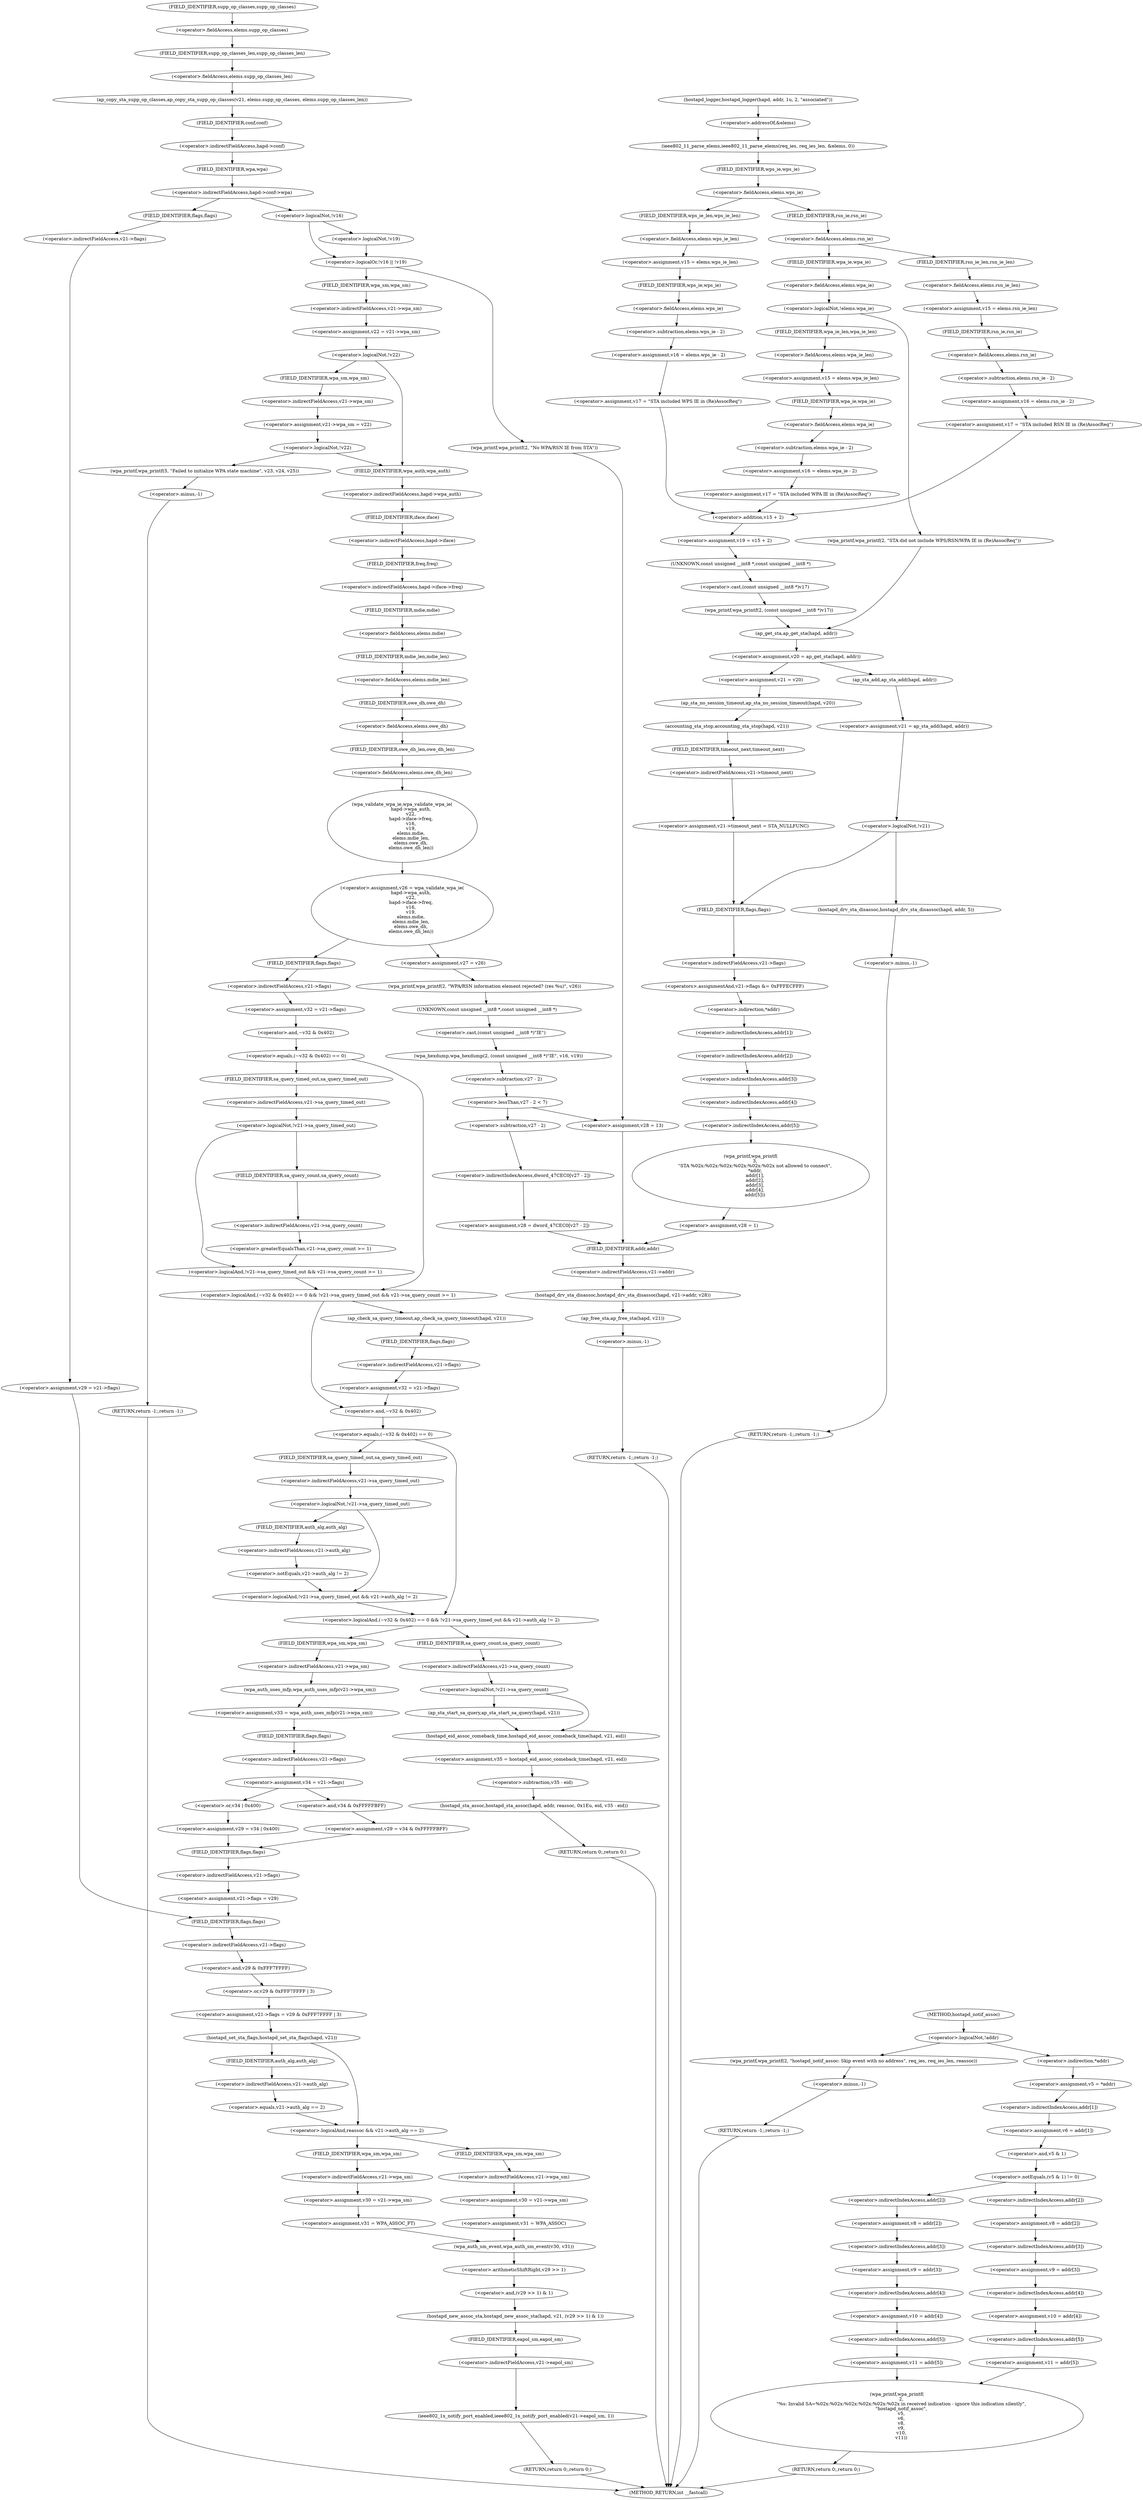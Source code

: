 digraph hostapd_notif_assoc {  
"1000165" [label = "(<operator>.logicalNot,!addr)" ]
"1000168" [label = "(wpa_printf,wpa_printf(2, \"hostapd_notif_assoc: Skip event with no address\", req_ies, req_ies_len, reassoc))" ]
"1000174" [label = "(RETURN,return -1;,return -1;)" ]
"1000175" [label = "(<operator>.minus,-1)" ]
"1000177" [label = "(<operator>.assignment,v5 = *addr)" ]
"1000179" [label = "(<operator>.indirection,*addr)" ]
"1000181" [label = "(<operator>.assignment,v6 = addr[1])" ]
"1000183" [label = "(<operator>.indirectIndexAccess,addr[1])" ]
"1000187" [label = "(<operator>.notEquals,(v5 & 1) != 0)" ]
"1000188" [label = "(<operator>.and,v5 & 1)" ]
"1000193" [label = "(<operator>.assignment,v8 = addr[2])" ]
"1000195" [label = "(<operator>.indirectIndexAccess,addr[2])" ]
"1000198" [label = "(<operator>.assignment,v9 = addr[3])" ]
"1000200" [label = "(<operator>.indirectIndexAccess,addr[3])" ]
"1000203" [label = "(<operator>.assignment,v10 = addr[4])" ]
"1000205" [label = "(<operator>.indirectIndexAccess,addr[4])" ]
"1000208" [label = "(<operator>.assignment,v11 = addr[5])" ]
"1000210" [label = "(<operator>.indirectIndexAccess,addr[5])" ]
"1000214" [label = "(wpa_printf,wpa_printf(\n      2,\n      \"%s: Invalid SA=%02x:%02x:%02x:%02x:%02x:%02x in received indication - ignore this indication silently\",\n      \"hostapd_notif_assoc\",\n      v5,\n      v6,\n      v8,\n      v9,\n      v10,\n      v11))" ]
"1000224" [label = "(RETURN,return 0;,return 0;)" ]
"1000226" [label = "(<operator>.assignment,v8 = addr[2])" ]
"1000228" [label = "(<operator>.indirectIndexAccess,addr[2])" ]
"1000231" [label = "(<operator>.assignment,v9 = addr[3])" ]
"1000233" [label = "(<operator>.indirectIndexAccess,addr[3])" ]
"1000236" [label = "(<operator>.assignment,v10 = addr[4])" ]
"1000238" [label = "(<operator>.indirectIndexAccess,addr[4])" ]
"1000241" [label = "(<operator>.assignment,v11 = addr[5])" ]
"1000243" [label = "(<operator>.indirectIndexAccess,addr[5])" ]
"1000247" [label = "(hostapd_logger,hostapd_logger(hapd, addr, 1u, 2, \"associated\"))" ]
"1000253" [label = "(ieee802_11_parse_elems,ieee802_11_parse_elems(req_ies, req_ies_len, &elems, 0))" ]
"1000256" [label = "(<operator>.addressOf,&elems)" ]
"1000260" [label = "(<operator>.fieldAccess,elems.wps_ie)" ]
"1000262" [label = "(FIELD_IDENTIFIER,wps_ie,wps_ie)" ]
"1000264" [label = "(<operator>.assignment,v15 = elems.wps_ie_len)" ]
"1000266" [label = "(<operator>.fieldAccess,elems.wps_ie_len)" ]
"1000268" [label = "(FIELD_IDENTIFIER,wps_ie_len,wps_ie_len)" ]
"1000269" [label = "(<operator>.assignment,v16 = elems.wps_ie - 2)" ]
"1000271" [label = "(<operator>.subtraction,elems.wps_ie - 2)" ]
"1000272" [label = "(<operator>.fieldAccess,elems.wps_ie)" ]
"1000274" [label = "(FIELD_IDENTIFIER,wps_ie,wps_ie)" ]
"1000276" [label = "(<operator>.assignment,v17 = \"STA included WPS IE in (Re)AssocReq\")" ]
"1000281" [label = "(<operator>.fieldAccess,elems.rsn_ie)" ]
"1000283" [label = "(FIELD_IDENTIFIER,rsn_ie,rsn_ie)" ]
"1000285" [label = "(<operator>.assignment,v15 = elems.rsn_ie_len)" ]
"1000287" [label = "(<operator>.fieldAccess,elems.rsn_ie_len)" ]
"1000289" [label = "(FIELD_IDENTIFIER,rsn_ie_len,rsn_ie_len)" ]
"1000290" [label = "(<operator>.assignment,v16 = elems.rsn_ie - 2)" ]
"1000292" [label = "(<operator>.subtraction,elems.rsn_ie - 2)" ]
"1000293" [label = "(<operator>.fieldAccess,elems.rsn_ie)" ]
"1000295" [label = "(FIELD_IDENTIFIER,rsn_ie,rsn_ie)" ]
"1000297" [label = "(<operator>.assignment,v17 = \"STA included RSN IE in (Re)AssocReq\")" ]
"1000303" [label = "(<operator>.logicalNot,!elems.wpa_ie)" ]
"1000304" [label = "(<operator>.fieldAccess,elems.wpa_ie)" ]
"1000306" [label = "(FIELD_IDENTIFIER,wpa_ie,wpa_ie)" ]
"1000308" [label = "(wpa_printf,wpa_printf(2, \"STA did not include WPS/RSN/WPA IE in (Re)AssocReq\"))" ]
"1000314" [label = "(<operator>.assignment,v15 = elems.wpa_ie_len)" ]
"1000316" [label = "(<operator>.fieldAccess,elems.wpa_ie_len)" ]
"1000318" [label = "(FIELD_IDENTIFIER,wpa_ie_len,wpa_ie_len)" ]
"1000319" [label = "(<operator>.assignment,v16 = elems.wpa_ie - 2)" ]
"1000321" [label = "(<operator>.subtraction,elems.wpa_ie - 2)" ]
"1000322" [label = "(<operator>.fieldAccess,elems.wpa_ie)" ]
"1000324" [label = "(FIELD_IDENTIFIER,wpa_ie,wpa_ie)" ]
"1000326" [label = "(<operator>.assignment,v17 = \"STA included WPA IE in (Re)AssocReq\")" ]
"1000329" [label = "(<operator>.assignment,v19 = v15 + 2)" ]
"1000331" [label = "(<operator>.addition,v15 + 2)" ]
"1000334" [label = "(wpa_printf,wpa_printf(2, (const unsigned __int8 *)v17))" ]
"1000336" [label = "(<operator>.cast,(const unsigned __int8 *)v17)" ]
"1000337" [label = "(UNKNOWN,const unsigned __int8 *,const unsigned __int8 *)" ]
"1000340" [label = "(<operator>.assignment,v20 = ap_get_sta(hapd, addr))" ]
"1000342" [label = "(ap_get_sta,ap_get_sta(hapd, addr))" ]
"1000348" [label = "(<operator>.assignment,v21 = v20)" ]
"1000351" [label = "(ap_sta_no_session_timeout,ap_sta_no_session_timeout(hapd, v20))" ]
"1000354" [label = "(accounting_sta_stop,accounting_sta_stop(hapd, v21))" ]
"1000357" [label = "(<operator>.assignment,v21->timeout_next = STA_NULLFUNC)" ]
"1000358" [label = "(<operator>.indirectFieldAccess,v21->timeout_next)" ]
"1000360" [label = "(FIELD_IDENTIFIER,timeout_next,timeout_next)" ]
"1000364" [label = "(<operator>.assignment,v21 = ap_sta_add(hapd, addr))" ]
"1000366" [label = "(ap_sta_add,ap_sta_add(hapd, addr))" ]
"1000370" [label = "(<operator>.logicalNot,!v21)" ]
"1000373" [label = "(hostapd_drv_sta_disassoc,hostapd_drv_sta_disassoc(hapd, addr, 5))" ]
"1000377" [label = "(RETURN,return -1;,return -1;)" ]
"1000378" [label = "(<operator>.minus,-1)" ]
"1000380" [label = "(<operators>.assignmentAnd,v21->flags &= 0xFFFECFFF)" ]
"1000381" [label = "(<operator>.indirectFieldAccess,v21->flags)" ]
"1000383" [label = "(FIELD_IDENTIFIER,flags,flags)" ]
"1000386" [label = "(wpa_printf,wpa_printf(\n      3,\n      \"STA %02x:%02x:%02x:%02x:%02x:%02x not allowed to connect\",\n      *addr,\n      addr[1],\n      addr[2],\n      addr[3],\n      addr[4],\n      addr[5]))" ]
"1000389" [label = "(<operator>.indirection,*addr)" ]
"1000391" [label = "(<operator>.indirectIndexAccess,addr[1])" ]
"1000394" [label = "(<operator>.indirectIndexAccess,addr[2])" ]
"1000397" [label = "(<operator>.indirectIndexAccess,addr[3])" ]
"1000400" [label = "(<operator>.indirectIndexAccess,addr[4])" ]
"1000403" [label = "(<operator>.indirectIndexAccess,addr[5])" ]
"1000406" [label = "(<operator>.assignment,v28 = 1)" ]
"1000410" [label = "(ap_copy_sta_supp_op_classes,ap_copy_sta_supp_op_classes(v21, elems.supp_op_classes, elems.supp_op_classes_len))" ]
"1000412" [label = "(<operator>.fieldAccess,elems.supp_op_classes)" ]
"1000414" [label = "(FIELD_IDENTIFIER,supp_op_classes,supp_op_classes)" ]
"1000415" [label = "(<operator>.fieldAccess,elems.supp_op_classes_len)" ]
"1000417" [label = "(FIELD_IDENTIFIER,supp_op_classes_len,supp_op_classes_len)" ]
"1000419" [label = "(<operator>.indirectFieldAccess,hapd->conf->wpa)" ]
"1000420" [label = "(<operator>.indirectFieldAccess,hapd->conf)" ]
"1000422" [label = "(FIELD_IDENTIFIER,conf,conf)" ]
"1000423" [label = "(FIELD_IDENTIFIER,wpa,wpa)" ]
"1000426" [label = "(<operator>.logicalOr,!v16 || !v19)" ]
"1000427" [label = "(<operator>.logicalNot,!v16)" ]
"1000429" [label = "(<operator>.logicalNot,!v19)" ]
"1000432" [label = "(wpa_printf,wpa_printf(2, \"No WPA/RSN IE from STA\"))" ]
"1000436" [label = "(<operator>.assignment,v22 = v21->wpa_sm)" ]
"1000438" [label = "(<operator>.indirectFieldAccess,v21->wpa_sm)" ]
"1000440" [label = "(FIELD_IDENTIFIER,wpa_sm,wpa_sm)" ]
"1000442" [label = "(<operator>.logicalNot,!v22)" ]
"1000445" [label = "(<operator>.assignment,v21->wpa_sm = v22)" ]
"1000446" [label = "(<operator>.indirectFieldAccess,v21->wpa_sm)" ]
"1000448" [label = "(FIELD_IDENTIFIER,wpa_sm,wpa_sm)" ]
"1000451" [label = "(<operator>.logicalNot,!v22)" ]
"1000454" [label = "(wpa_printf,wpa_printf(5, \"Failed to initialize WPA state machine\", v23, v24, v25))" ]
"1000460" [label = "(RETURN,return -1;,return -1;)" ]
"1000461" [label = "(<operator>.minus,-1)" ]
"1000463" [label = "(<operator>.assignment,v26 = wpa_validate_wpa_ie(\n            hapd->wpa_auth,\n            v22,\n            hapd->iface->freq,\n            v16,\n            v19,\n            elems.mdie,\n            elems.mdie_len,\n            elems.owe_dh,\n            elems.owe_dh_len))" ]
"1000465" [label = "(wpa_validate_wpa_ie,wpa_validate_wpa_ie(\n            hapd->wpa_auth,\n            v22,\n            hapd->iface->freq,\n            v16,\n            v19,\n            elems.mdie,\n            elems.mdie_len,\n            elems.owe_dh,\n            elems.owe_dh_len))" ]
"1000466" [label = "(<operator>.indirectFieldAccess,hapd->wpa_auth)" ]
"1000468" [label = "(FIELD_IDENTIFIER,wpa_auth,wpa_auth)" ]
"1000470" [label = "(<operator>.indirectFieldAccess,hapd->iface->freq)" ]
"1000471" [label = "(<operator>.indirectFieldAccess,hapd->iface)" ]
"1000473" [label = "(FIELD_IDENTIFIER,iface,iface)" ]
"1000474" [label = "(FIELD_IDENTIFIER,freq,freq)" ]
"1000477" [label = "(<operator>.fieldAccess,elems.mdie)" ]
"1000479" [label = "(FIELD_IDENTIFIER,mdie,mdie)" ]
"1000480" [label = "(<operator>.fieldAccess,elems.mdie_len)" ]
"1000482" [label = "(FIELD_IDENTIFIER,mdie_len,mdie_len)" ]
"1000483" [label = "(<operator>.fieldAccess,elems.owe_dh)" ]
"1000485" [label = "(FIELD_IDENTIFIER,owe_dh,owe_dh)" ]
"1000486" [label = "(<operator>.fieldAccess,elems.owe_dh_len)" ]
"1000488" [label = "(FIELD_IDENTIFIER,owe_dh_len,owe_dh_len)" ]
"1000492" [label = "(<operator>.assignment,v27 = v26)" ]
"1000495" [label = "(wpa_printf,wpa_printf(2, \"WPA/RSN information element rejected? (res %u)\", v26))" ]
"1000499" [label = "(wpa_hexdump,wpa_hexdump(2, (const unsigned __int8 *)\"IE\", v16, v19))" ]
"1000501" [label = "(<operator>.cast,(const unsigned __int8 *)\"IE\")" ]
"1000502" [label = "(UNKNOWN,const unsigned __int8 *,const unsigned __int8 *)" ]
"1000507" [label = "(<operator>.lessThan,v27 - 2 < 7)" ]
"1000508" [label = "(<operator>.subtraction,v27 - 2)" ]
"1000513" [label = "(<operator>.assignment,v28 = dword_47CEC0[v27 - 2])" ]
"1000515" [label = "(<operator>.indirectIndexAccess,dword_47CEC0[v27 - 2])" ]
"1000517" [label = "(<operator>.subtraction,v27 - 2)" ]
"1000521" [label = "(hostapd_drv_sta_disassoc,hostapd_drv_sta_disassoc(hapd, v21->addr, v28))" ]
"1000523" [label = "(<operator>.indirectFieldAccess,v21->addr)" ]
"1000525" [label = "(FIELD_IDENTIFIER,addr,addr)" ]
"1000527" [label = "(ap_free_sta,ap_free_sta(hapd, v21))" ]
"1000530" [label = "(RETURN,return -1;,return -1;)" ]
"1000531" [label = "(<operator>.minus,-1)" ]
"1000534" [label = "(<operator>.assignment,v28 = 13)" ]
"1000538" [label = "(<operator>.assignment,v32 = v21->flags)" ]
"1000540" [label = "(<operator>.indirectFieldAccess,v21->flags)" ]
"1000542" [label = "(FIELD_IDENTIFIER,flags,flags)" ]
"1000544" [label = "(<operator>.logicalAnd,(~v32 & 0x402) == 0 && !v21->sa_query_timed_out && v21->sa_query_count >= 1)" ]
"1000545" [label = "(<operator>.equals,(~v32 & 0x402) == 0)" ]
"1000546" [label = "(<operator>.and,~v32 & 0x402)" ]
"1000550" [label = "(<operator>.logicalAnd,!v21->sa_query_timed_out && v21->sa_query_count >= 1)" ]
"1000551" [label = "(<operator>.logicalNot,!v21->sa_query_timed_out)" ]
"1000552" [label = "(<operator>.indirectFieldAccess,v21->sa_query_timed_out)" ]
"1000554" [label = "(FIELD_IDENTIFIER,sa_query_timed_out,sa_query_timed_out)" ]
"1000555" [label = "(<operator>.greaterEqualsThan,v21->sa_query_count >= 1)" ]
"1000556" [label = "(<operator>.indirectFieldAccess,v21->sa_query_count)" ]
"1000558" [label = "(FIELD_IDENTIFIER,sa_query_count,sa_query_count)" ]
"1000561" [label = "(ap_check_sa_query_timeout,ap_check_sa_query_timeout(hapd, v21))" ]
"1000564" [label = "(<operator>.assignment,v32 = v21->flags)" ]
"1000566" [label = "(<operator>.indirectFieldAccess,v21->flags)" ]
"1000568" [label = "(FIELD_IDENTIFIER,flags,flags)" ]
"1000570" [label = "(<operator>.logicalAnd,(~v32 & 0x402) == 0 && !v21->sa_query_timed_out && v21->auth_alg != 2)" ]
"1000571" [label = "(<operator>.equals,(~v32 & 0x402) == 0)" ]
"1000572" [label = "(<operator>.and,~v32 & 0x402)" ]
"1000576" [label = "(<operator>.logicalAnd,!v21->sa_query_timed_out && v21->auth_alg != 2)" ]
"1000577" [label = "(<operator>.logicalNot,!v21->sa_query_timed_out)" ]
"1000578" [label = "(<operator>.indirectFieldAccess,v21->sa_query_timed_out)" ]
"1000580" [label = "(FIELD_IDENTIFIER,sa_query_timed_out,sa_query_timed_out)" ]
"1000581" [label = "(<operator>.notEquals,v21->auth_alg != 2)" ]
"1000582" [label = "(<operator>.indirectFieldAccess,v21->auth_alg)" ]
"1000584" [label = "(FIELD_IDENTIFIER,auth_alg,auth_alg)" ]
"1000588" [label = "(<operator>.logicalNot,!v21->sa_query_count)" ]
"1000589" [label = "(<operator>.indirectFieldAccess,v21->sa_query_count)" ]
"1000591" [label = "(FIELD_IDENTIFIER,sa_query_count,sa_query_count)" ]
"1000592" [label = "(ap_sta_start_sa_query,ap_sta_start_sa_query(hapd, v21))" ]
"1000595" [label = "(<operator>.assignment,v35 = hostapd_eid_assoc_comeback_time(hapd, v21, eid))" ]
"1000597" [label = "(hostapd_eid_assoc_comeback_time,hostapd_eid_assoc_comeback_time(hapd, v21, eid))" ]
"1000601" [label = "(hostapd_sta_assoc,hostapd_sta_assoc(hapd, addr, reassoc, 0x1Eu, eid, v35 - eid))" ]
"1000607" [label = "(<operator>.subtraction,v35 - eid)" ]
"1000610" [label = "(RETURN,return 0;,return 0;)" ]
"1000612" [label = "(<operator>.assignment,v33 = wpa_auth_uses_mfp(v21->wpa_sm))" ]
"1000614" [label = "(wpa_auth_uses_mfp,wpa_auth_uses_mfp(v21->wpa_sm))" ]
"1000615" [label = "(<operator>.indirectFieldAccess,v21->wpa_sm)" ]
"1000617" [label = "(FIELD_IDENTIFIER,wpa_sm,wpa_sm)" ]
"1000618" [label = "(<operator>.assignment,v34 = v21->flags)" ]
"1000620" [label = "(<operator>.indirectFieldAccess,v21->flags)" ]
"1000622" [label = "(FIELD_IDENTIFIER,flags,flags)" ]
"1000625" [label = "(<operator>.assignment,v29 = v34 | 0x400)" ]
"1000627" [label = "(<operator>.or,v34 | 0x400)" ]
"1000631" [label = "(<operator>.assignment,v29 = v34 & 0xFFFFFBFF)" ]
"1000633" [label = "(<operator>.and,v34 & 0xFFFFFBFF)" ]
"1000636" [label = "(<operator>.assignment,v21->flags = v29)" ]
"1000637" [label = "(<operator>.indirectFieldAccess,v21->flags)" ]
"1000639" [label = "(FIELD_IDENTIFIER,flags,flags)" ]
"1000643" [label = "(<operator>.assignment,v29 = v21->flags)" ]
"1000645" [label = "(<operator>.indirectFieldAccess,v21->flags)" ]
"1000647" [label = "(FIELD_IDENTIFIER,flags,flags)" ]
"1000648" [label = "(<operator>.assignment,v21->flags = v29 & 0xFFF7FFFF | 3)" ]
"1000649" [label = "(<operator>.indirectFieldAccess,v21->flags)" ]
"1000651" [label = "(FIELD_IDENTIFIER,flags,flags)" ]
"1000652" [label = "(<operator>.or,v29 & 0xFFF7FFFF | 3)" ]
"1000653" [label = "(<operator>.and,v29 & 0xFFF7FFFF)" ]
"1000657" [label = "(hostapd_set_sta_flags,hostapd_set_sta_flags(hapd, v21))" ]
"1000661" [label = "(<operator>.logicalAnd,reassoc && v21->auth_alg == 2)" ]
"1000663" [label = "(<operator>.equals,v21->auth_alg == 2)" ]
"1000664" [label = "(<operator>.indirectFieldAccess,v21->auth_alg)" ]
"1000666" [label = "(FIELD_IDENTIFIER,auth_alg,auth_alg)" ]
"1000669" [label = "(<operator>.assignment,v30 = v21->wpa_sm)" ]
"1000671" [label = "(<operator>.indirectFieldAccess,v21->wpa_sm)" ]
"1000673" [label = "(FIELD_IDENTIFIER,wpa_sm,wpa_sm)" ]
"1000674" [label = "(<operator>.assignment,v31 = WPA_ASSOC_FT)" ]
"1000679" [label = "(<operator>.assignment,v30 = v21->wpa_sm)" ]
"1000681" [label = "(<operator>.indirectFieldAccess,v21->wpa_sm)" ]
"1000683" [label = "(FIELD_IDENTIFIER,wpa_sm,wpa_sm)" ]
"1000684" [label = "(<operator>.assignment,v31 = WPA_ASSOC)" ]
"1000687" [label = "(wpa_auth_sm_event,wpa_auth_sm_event(v30, v31))" ]
"1000690" [label = "(hostapd_new_assoc_sta,hostapd_new_assoc_sta(hapd, v21, (v29 >> 1) & 1))" ]
"1000693" [label = "(<operator>.and,(v29 >> 1) & 1)" ]
"1000694" [label = "(<operator>.arithmeticShiftRight,v29 >> 1)" ]
"1000698" [label = "(ieee802_1x_notify_port_enabled,ieee802_1x_notify_port_enabled(v21->eapol_sm, 1))" ]
"1000699" [label = "(<operator>.indirectFieldAccess,v21->eapol_sm)" ]
"1000701" [label = "(FIELD_IDENTIFIER,eapol_sm,eapol_sm)" ]
"1000703" [label = "(RETURN,return 0;,return 0;)" ]
"1000129" [label = "(METHOD,hostapd_notif_assoc)" ]
"1000705" [label = "(METHOD_RETURN,int __fastcall)" ]
  "1000165" -> "1000168" 
  "1000165" -> "1000179" 
  "1000168" -> "1000175" 
  "1000174" -> "1000705" 
  "1000175" -> "1000174" 
  "1000177" -> "1000183" 
  "1000179" -> "1000177" 
  "1000181" -> "1000188" 
  "1000183" -> "1000181" 
  "1000187" -> "1000195" 
  "1000187" -> "1000228" 
  "1000188" -> "1000187" 
  "1000193" -> "1000200" 
  "1000195" -> "1000193" 
  "1000198" -> "1000205" 
  "1000200" -> "1000198" 
  "1000203" -> "1000210" 
  "1000205" -> "1000203" 
  "1000208" -> "1000214" 
  "1000210" -> "1000208" 
  "1000214" -> "1000224" 
  "1000224" -> "1000705" 
  "1000226" -> "1000233" 
  "1000228" -> "1000226" 
  "1000231" -> "1000238" 
  "1000233" -> "1000231" 
  "1000236" -> "1000243" 
  "1000238" -> "1000236" 
  "1000241" -> "1000214" 
  "1000243" -> "1000241" 
  "1000247" -> "1000256" 
  "1000253" -> "1000262" 
  "1000256" -> "1000253" 
  "1000260" -> "1000268" 
  "1000260" -> "1000283" 
  "1000262" -> "1000260" 
  "1000264" -> "1000274" 
  "1000266" -> "1000264" 
  "1000268" -> "1000266" 
  "1000269" -> "1000276" 
  "1000271" -> "1000269" 
  "1000272" -> "1000271" 
  "1000274" -> "1000272" 
  "1000276" -> "1000331" 
  "1000281" -> "1000289" 
  "1000281" -> "1000306" 
  "1000283" -> "1000281" 
  "1000285" -> "1000295" 
  "1000287" -> "1000285" 
  "1000289" -> "1000287" 
  "1000290" -> "1000297" 
  "1000292" -> "1000290" 
  "1000293" -> "1000292" 
  "1000295" -> "1000293" 
  "1000297" -> "1000331" 
  "1000303" -> "1000308" 
  "1000303" -> "1000318" 
  "1000304" -> "1000303" 
  "1000306" -> "1000304" 
  "1000308" -> "1000342" 
  "1000314" -> "1000324" 
  "1000316" -> "1000314" 
  "1000318" -> "1000316" 
  "1000319" -> "1000326" 
  "1000321" -> "1000319" 
  "1000322" -> "1000321" 
  "1000324" -> "1000322" 
  "1000326" -> "1000331" 
  "1000329" -> "1000337" 
  "1000331" -> "1000329" 
  "1000334" -> "1000342" 
  "1000336" -> "1000334" 
  "1000337" -> "1000336" 
  "1000340" -> "1000348" 
  "1000340" -> "1000366" 
  "1000342" -> "1000340" 
  "1000348" -> "1000351" 
  "1000351" -> "1000354" 
  "1000354" -> "1000360" 
  "1000357" -> "1000383" 
  "1000358" -> "1000357" 
  "1000360" -> "1000358" 
  "1000364" -> "1000370" 
  "1000366" -> "1000364" 
  "1000370" -> "1000373" 
  "1000370" -> "1000383" 
  "1000373" -> "1000378" 
  "1000377" -> "1000705" 
  "1000378" -> "1000377" 
  "1000380" -> "1000389" 
  "1000381" -> "1000380" 
  "1000383" -> "1000381" 
  "1000386" -> "1000406" 
  "1000389" -> "1000391" 
  "1000391" -> "1000394" 
  "1000394" -> "1000397" 
  "1000397" -> "1000400" 
  "1000400" -> "1000403" 
  "1000403" -> "1000386" 
  "1000406" -> "1000525" 
  "1000410" -> "1000422" 
  "1000412" -> "1000417" 
  "1000414" -> "1000412" 
  "1000415" -> "1000410" 
  "1000417" -> "1000415" 
  "1000419" -> "1000427" 
  "1000419" -> "1000647" 
  "1000420" -> "1000423" 
  "1000422" -> "1000420" 
  "1000423" -> "1000419" 
  "1000426" -> "1000432" 
  "1000426" -> "1000440" 
  "1000427" -> "1000426" 
  "1000427" -> "1000429" 
  "1000429" -> "1000426" 
  "1000432" -> "1000534" 
  "1000436" -> "1000442" 
  "1000438" -> "1000436" 
  "1000440" -> "1000438" 
  "1000442" -> "1000448" 
  "1000442" -> "1000468" 
  "1000445" -> "1000451" 
  "1000446" -> "1000445" 
  "1000448" -> "1000446" 
  "1000451" -> "1000454" 
  "1000451" -> "1000468" 
  "1000454" -> "1000461" 
  "1000460" -> "1000705" 
  "1000461" -> "1000460" 
  "1000463" -> "1000492" 
  "1000463" -> "1000542" 
  "1000465" -> "1000463" 
  "1000466" -> "1000473" 
  "1000468" -> "1000466" 
  "1000470" -> "1000479" 
  "1000471" -> "1000474" 
  "1000473" -> "1000471" 
  "1000474" -> "1000470" 
  "1000477" -> "1000482" 
  "1000479" -> "1000477" 
  "1000480" -> "1000485" 
  "1000482" -> "1000480" 
  "1000483" -> "1000488" 
  "1000485" -> "1000483" 
  "1000486" -> "1000465" 
  "1000488" -> "1000486" 
  "1000492" -> "1000495" 
  "1000495" -> "1000502" 
  "1000499" -> "1000508" 
  "1000501" -> "1000499" 
  "1000502" -> "1000501" 
  "1000507" -> "1000517" 
  "1000507" -> "1000534" 
  "1000508" -> "1000507" 
  "1000513" -> "1000525" 
  "1000515" -> "1000513" 
  "1000517" -> "1000515" 
  "1000521" -> "1000527" 
  "1000523" -> "1000521" 
  "1000525" -> "1000523" 
  "1000527" -> "1000531" 
  "1000530" -> "1000705" 
  "1000531" -> "1000530" 
  "1000534" -> "1000525" 
  "1000538" -> "1000546" 
  "1000540" -> "1000538" 
  "1000542" -> "1000540" 
  "1000544" -> "1000561" 
  "1000544" -> "1000572" 
  "1000545" -> "1000544" 
  "1000545" -> "1000554" 
  "1000546" -> "1000545" 
  "1000550" -> "1000544" 
  "1000551" -> "1000550" 
  "1000551" -> "1000558" 
  "1000552" -> "1000551" 
  "1000554" -> "1000552" 
  "1000555" -> "1000550" 
  "1000556" -> "1000555" 
  "1000558" -> "1000556" 
  "1000561" -> "1000568" 
  "1000564" -> "1000572" 
  "1000566" -> "1000564" 
  "1000568" -> "1000566" 
  "1000570" -> "1000591" 
  "1000570" -> "1000617" 
  "1000571" -> "1000570" 
  "1000571" -> "1000580" 
  "1000572" -> "1000571" 
  "1000576" -> "1000570" 
  "1000577" -> "1000576" 
  "1000577" -> "1000584" 
  "1000578" -> "1000577" 
  "1000580" -> "1000578" 
  "1000581" -> "1000576" 
  "1000582" -> "1000581" 
  "1000584" -> "1000582" 
  "1000588" -> "1000592" 
  "1000588" -> "1000597" 
  "1000589" -> "1000588" 
  "1000591" -> "1000589" 
  "1000592" -> "1000597" 
  "1000595" -> "1000607" 
  "1000597" -> "1000595" 
  "1000601" -> "1000610" 
  "1000607" -> "1000601" 
  "1000610" -> "1000705" 
  "1000612" -> "1000622" 
  "1000614" -> "1000612" 
  "1000615" -> "1000614" 
  "1000617" -> "1000615" 
  "1000618" -> "1000627" 
  "1000618" -> "1000633" 
  "1000620" -> "1000618" 
  "1000622" -> "1000620" 
  "1000625" -> "1000639" 
  "1000627" -> "1000625" 
  "1000631" -> "1000639" 
  "1000633" -> "1000631" 
  "1000636" -> "1000651" 
  "1000637" -> "1000636" 
  "1000639" -> "1000637" 
  "1000643" -> "1000651" 
  "1000645" -> "1000643" 
  "1000647" -> "1000645" 
  "1000648" -> "1000657" 
  "1000649" -> "1000653" 
  "1000651" -> "1000649" 
  "1000652" -> "1000648" 
  "1000653" -> "1000652" 
  "1000657" -> "1000661" 
  "1000657" -> "1000666" 
  "1000661" -> "1000673" 
  "1000661" -> "1000683" 
  "1000663" -> "1000661" 
  "1000664" -> "1000663" 
  "1000666" -> "1000664" 
  "1000669" -> "1000674" 
  "1000671" -> "1000669" 
  "1000673" -> "1000671" 
  "1000674" -> "1000687" 
  "1000679" -> "1000684" 
  "1000681" -> "1000679" 
  "1000683" -> "1000681" 
  "1000684" -> "1000687" 
  "1000687" -> "1000694" 
  "1000690" -> "1000701" 
  "1000693" -> "1000690" 
  "1000694" -> "1000693" 
  "1000698" -> "1000703" 
  "1000699" -> "1000698" 
  "1000701" -> "1000699" 
  "1000703" -> "1000705" 
  "1000129" -> "1000165" 
}
